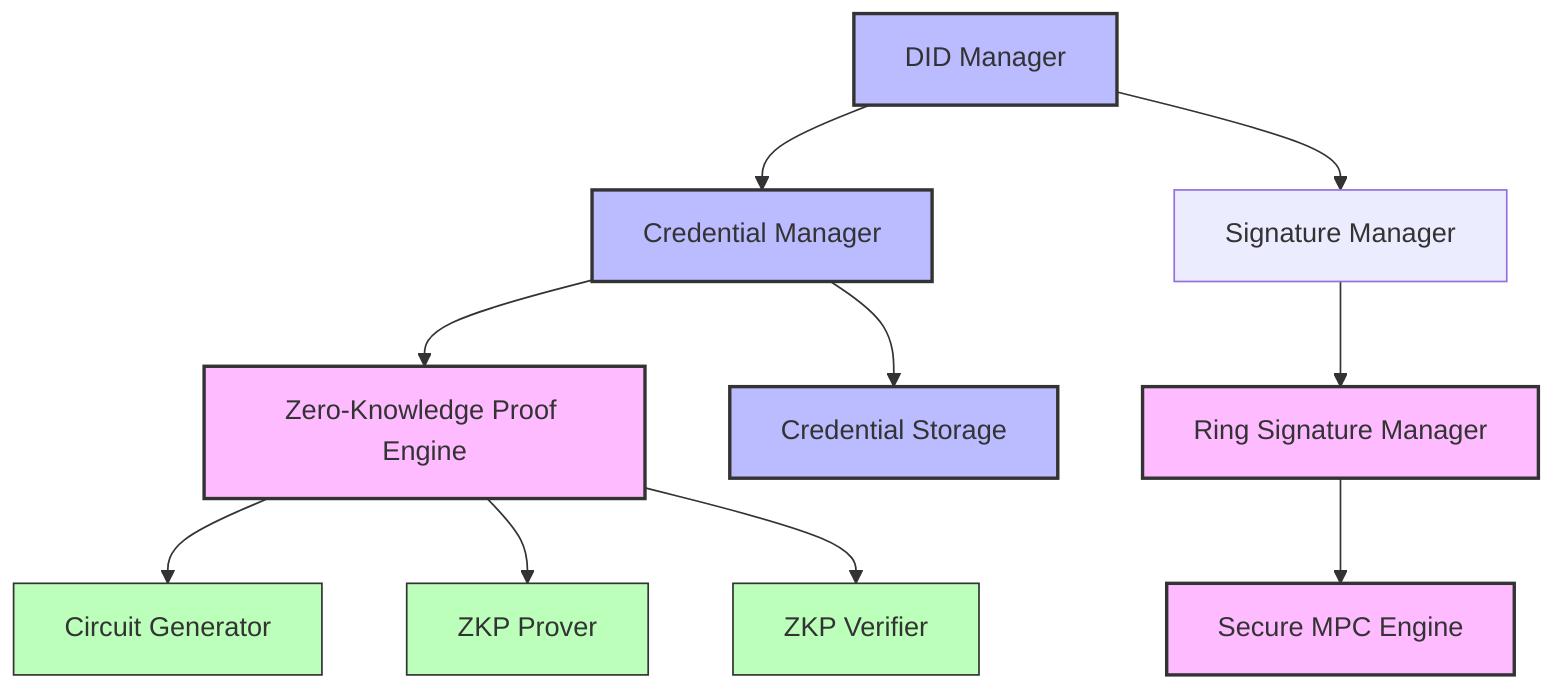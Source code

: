 graph TD
    DID[DID Manager] --> CRED[Credential Manager]
    CRED --> ZKP[Zero-Knowledge Proof Engine]
    CRED --> STORE[Credential Storage]
    ZKP --> CIRCUIT[Circuit Generator]
    ZKP --> PROVER[ZKP Prover]
    ZKP --> VERIFIER[ZKP Verifier]
    DID --> SIG[Signature Manager]
    SIG --> RING[Ring Signature Manager]
    RING --> MPC[Secure MPC Engine]
    
    classDef core fill:#bbf,stroke:#333,stroke-width:2px
    classDef privacy fill:#fbf,stroke:#333,stroke-width:2px
    classDef storage fill:#bfb,stroke:#333,stroke-width:1px
    
    class DID,CRED,STORE core
    class ZKP,RING,MPC privacy
    class CIRCUIT,PROVER,VERIFIER storage